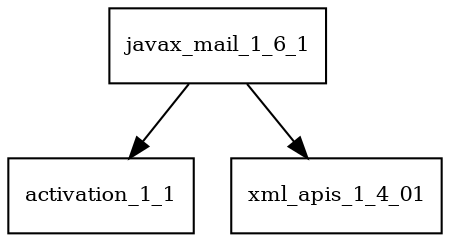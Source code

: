 digraph javax_mail_1_6_1_dependencies {
  node [shape = box, fontsize=10.0];
  javax_mail_1_6_1 -> activation_1_1;
  javax_mail_1_6_1 -> xml_apis_1_4_01;
}
